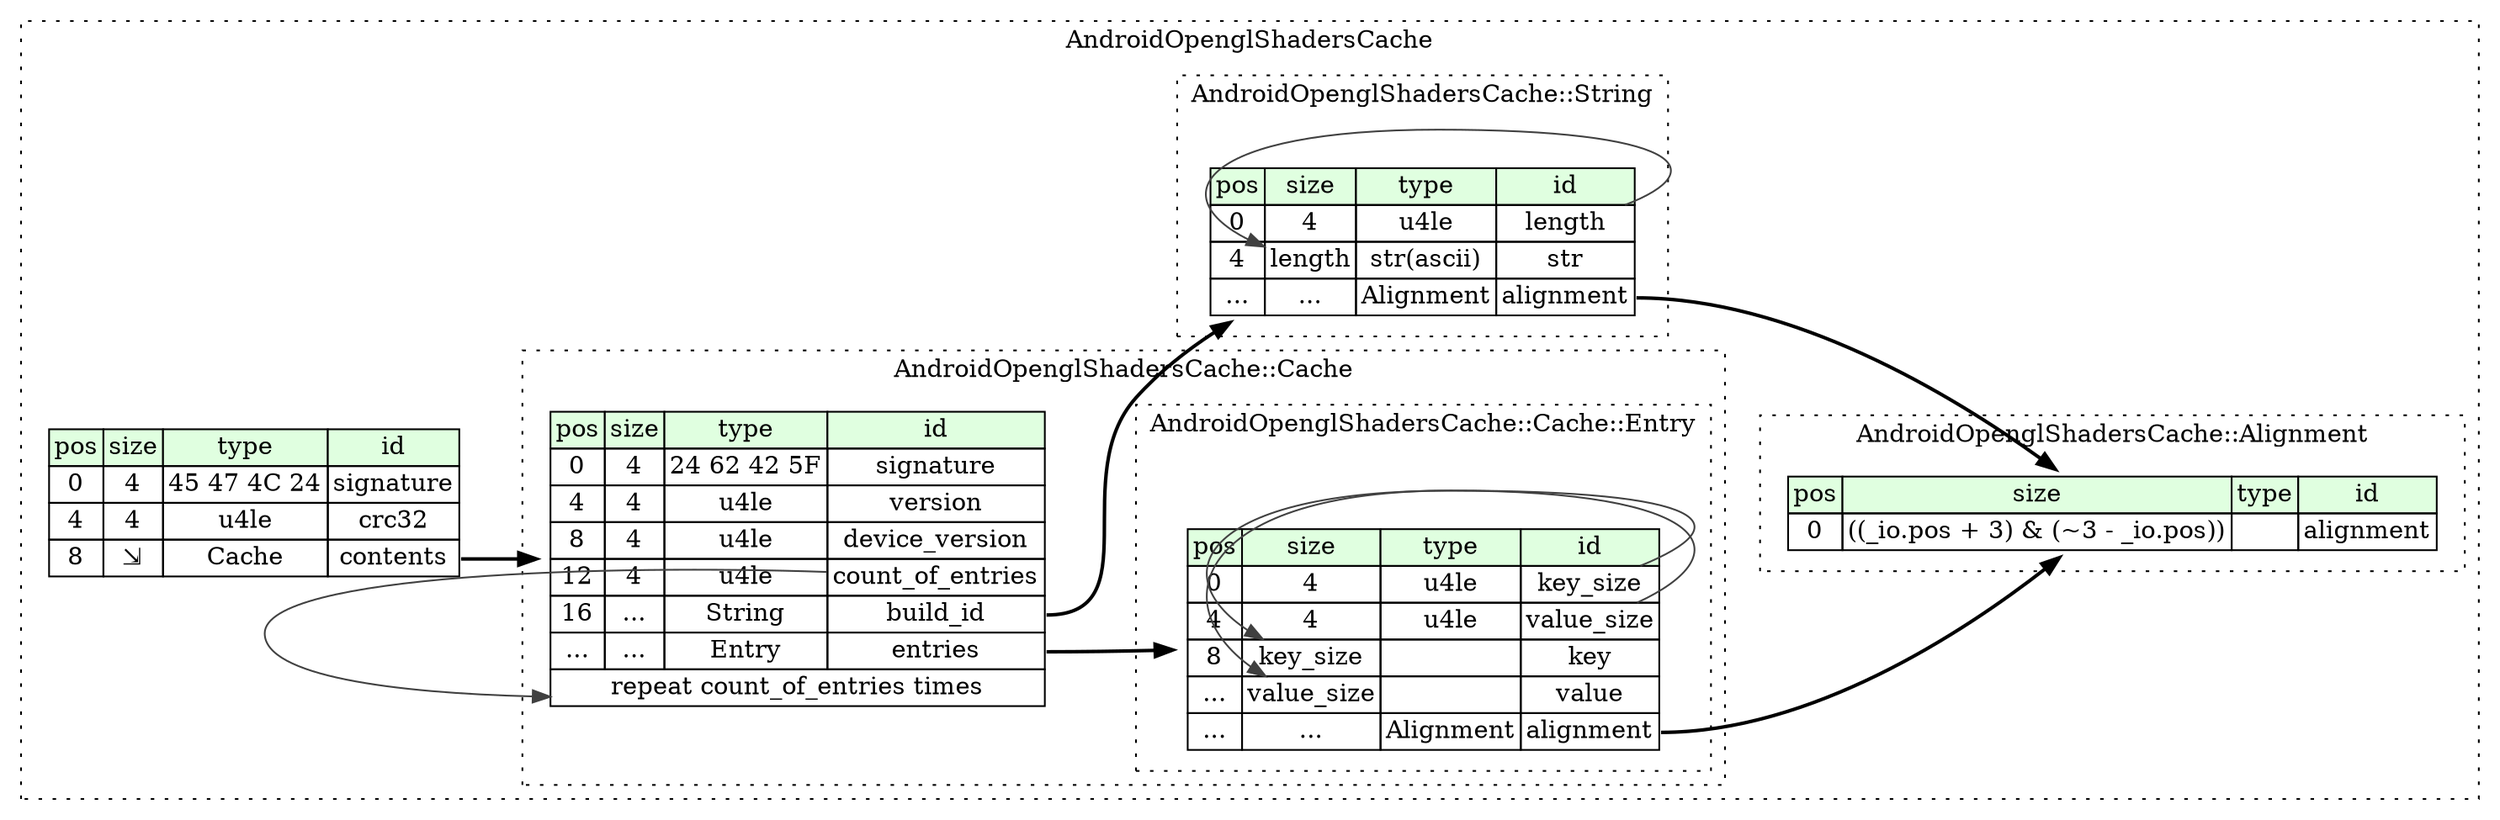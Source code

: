digraph {
	rankdir=LR;
	node [shape=plaintext];
	subgraph cluster__android_opengl_shaders_cache {
		label="AndroidOpenglShadersCache";
		graph[style=dotted];

		android_opengl_shaders_cache__seq [label=<<TABLE BORDER="0" CELLBORDER="1" CELLSPACING="0">
			<TR><TD BGCOLOR="#E0FFE0">pos</TD><TD BGCOLOR="#E0FFE0">size</TD><TD BGCOLOR="#E0FFE0">type</TD><TD BGCOLOR="#E0FFE0">id</TD></TR>
			<TR><TD PORT="signature_pos">0</TD><TD PORT="signature_size">4</TD><TD>45 47 4C 24</TD><TD PORT="signature_type">signature</TD></TR>
			<TR><TD PORT="crc32_pos">4</TD><TD PORT="crc32_size">4</TD><TD>u4le</TD><TD PORT="crc32_type">crc32</TD></TR>
			<TR><TD PORT="contents_pos">8</TD><TD PORT="contents_size">⇲</TD><TD>Cache</TD><TD PORT="contents_type">contents</TD></TR>
		</TABLE>>];
		subgraph cluster__alignment {
			label="AndroidOpenglShadersCache::Alignment";
			graph[style=dotted];

			alignment__seq [label=<<TABLE BORDER="0" CELLBORDER="1" CELLSPACING="0">
				<TR><TD BGCOLOR="#E0FFE0">pos</TD><TD BGCOLOR="#E0FFE0">size</TD><TD BGCOLOR="#E0FFE0">type</TD><TD BGCOLOR="#E0FFE0">id</TD></TR>
				<TR><TD PORT="alignment_pos">0</TD><TD PORT="alignment_size">((_io.pos + 3) &amp; (~3 - _io.pos))</TD><TD></TD><TD PORT="alignment_type">alignment</TD></TR>
			</TABLE>>];
		}
		subgraph cluster__string {
			label="AndroidOpenglShadersCache::String";
			graph[style=dotted];

			string__seq [label=<<TABLE BORDER="0" CELLBORDER="1" CELLSPACING="0">
				<TR><TD BGCOLOR="#E0FFE0">pos</TD><TD BGCOLOR="#E0FFE0">size</TD><TD BGCOLOR="#E0FFE0">type</TD><TD BGCOLOR="#E0FFE0">id</TD></TR>
				<TR><TD PORT="length_pos">0</TD><TD PORT="length_size">4</TD><TD>u4le</TD><TD PORT="length_type">length</TD></TR>
				<TR><TD PORT="str_pos">4</TD><TD PORT="str_size">length</TD><TD>str(ascii)</TD><TD PORT="str_type">str</TD></TR>
				<TR><TD PORT="alignment_pos">...</TD><TD PORT="alignment_size">...</TD><TD>Alignment</TD><TD PORT="alignment_type">alignment</TD></TR>
			</TABLE>>];
		}
		subgraph cluster__cache {
			label="AndroidOpenglShadersCache::Cache";
			graph[style=dotted];

			cache__seq [label=<<TABLE BORDER="0" CELLBORDER="1" CELLSPACING="0">
				<TR><TD BGCOLOR="#E0FFE0">pos</TD><TD BGCOLOR="#E0FFE0">size</TD><TD BGCOLOR="#E0FFE0">type</TD><TD BGCOLOR="#E0FFE0">id</TD></TR>
				<TR><TD PORT="signature_pos">0</TD><TD PORT="signature_size">4</TD><TD>24 62 42 5F</TD><TD PORT="signature_type">signature</TD></TR>
				<TR><TD PORT="version_pos">4</TD><TD PORT="version_size">4</TD><TD>u4le</TD><TD PORT="version_type">version</TD></TR>
				<TR><TD PORT="device_version_pos">8</TD><TD PORT="device_version_size">4</TD><TD>u4le</TD><TD PORT="device_version_type">device_version</TD></TR>
				<TR><TD PORT="count_of_entries_pos">12</TD><TD PORT="count_of_entries_size">4</TD><TD>u4le</TD><TD PORT="count_of_entries_type">count_of_entries</TD></TR>
				<TR><TD PORT="build_id_pos">16</TD><TD PORT="build_id_size">...</TD><TD>String</TD><TD PORT="build_id_type">build_id</TD></TR>
				<TR><TD PORT="entries_pos">...</TD><TD PORT="entries_size">...</TD><TD>Entry</TD><TD PORT="entries_type">entries</TD></TR>
				<TR><TD COLSPAN="4" PORT="entries__repeat">repeat count_of_entries times</TD></TR>
			</TABLE>>];
			subgraph cluster__entry {
				label="AndroidOpenglShadersCache::Cache::Entry";
				graph[style=dotted];

				entry__seq [label=<<TABLE BORDER="0" CELLBORDER="1" CELLSPACING="0">
					<TR><TD BGCOLOR="#E0FFE0">pos</TD><TD BGCOLOR="#E0FFE0">size</TD><TD BGCOLOR="#E0FFE0">type</TD><TD BGCOLOR="#E0FFE0">id</TD></TR>
					<TR><TD PORT="key_size_pos">0</TD><TD PORT="key_size_size">4</TD><TD>u4le</TD><TD PORT="key_size_type">key_size</TD></TR>
					<TR><TD PORT="value_size_pos">4</TD><TD PORT="value_size_size">4</TD><TD>u4le</TD><TD PORT="value_size_type">value_size</TD></TR>
					<TR><TD PORT="key_pos">8</TD><TD PORT="key_size">key_size</TD><TD></TD><TD PORT="key_type">key</TD></TR>
					<TR><TD PORT="value_pos">...</TD><TD PORT="value_size">value_size</TD><TD></TD><TD PORT="value_type">value</TD></TR>
					<TR><TD PORT="alignment_pos">...</TD><TD PORT="alignment_size">...</TD><TD>Alignment</TD><TD PORT="alignment_type">alignment</TD></TR>
				</TABLE>>];
			}
		}
	}
	android_opengl_shaders_cache__seq:contents_type -> cache__seq [style=bold];
	string__seq:length_type -> string__seq:str_size [color="#404040"];
	string__seq:alignment_type -> alignment__seq [style=bold];
	cache__seq:build_id_type -> string__seq [style=bold];
	cache__seq:entries_type -> entry__seq [style=bold];
	cache__seq:count_of_entries_type -> cache__seq:entries__repeat [color="#404040"];
	entry__seq:key_size_type -> entry__seq:key_size [color="#404040"];
	entry__seq:value_size_type -> entry__seq:value_size [color="#404040"];
	entry__seq:alignment_type -> alignment__seq [style=bold];
}
